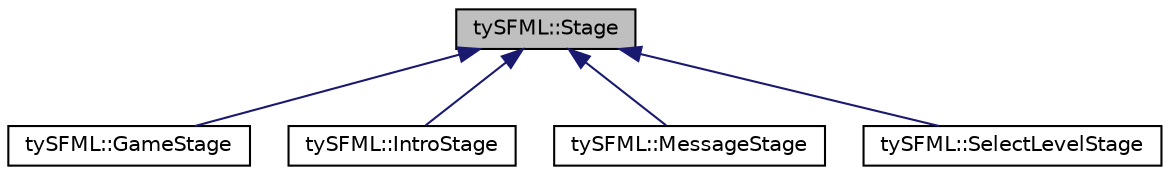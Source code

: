 digraph "tySFML::Stage"
{
  edge [fontname="Helvetica",fontsize="10",labelfontname="Helvetica",labelfontsize="10"];
  node [fontname="Helvetica",fontsize="10",shape=record];
  Node1 [label="tySFML::Stage",height=0.2,width=0.4,color="black", fillcolor="grey75", style="filled", fontcolor="black"];
  Node1 -> Node2 [dir="back",color="midnightblue",fontsize="10",style="solid",fontname="Helvetica"];
  Node2 [label="tySFML::GameStage",height=0.2,width=0.4,color="black", fillcolor="white", style="filled",URL="$classty_s_f_m_l_1_1_game_stage.html"];
  Node1 -> Node3 [dir="back",color="midnightblue",fontsize="10",style="solid",fontname="Helvetica"];
  Node3 [label="tySFML::IntroStage",height=0.2,width=0.4,color="black", fillcolor="white", style="filled",URL="$classty_s_f_m_l_1_1_intro_stage.html"];
  Node1 -> Node4 [dir="back",color="midnightblue",fontsize="10",style="solid",fontname="Helvetica"];
  Node4 [label="tySFML::MessageStage",height=0.2,width=0.4,color="black", fillcolor="white", style="filled",URL="$classty_s_f_m_l_1_1_message_stage.html"];
  Node1 -> Node5 [dir="back",color="midnightblue",fontsize="10",style="solid",fontname="Helvetica"];
  Node5 [label="tySFML::SelectLevelStage",height=0.2,width=0.4,color="black", fillcolor="white", style="filled",URL="$classty_s_f_m_l_1_1_select_level_stage.html"];
}
